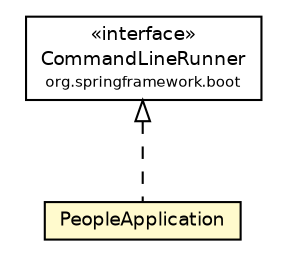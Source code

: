 #!/usr/local/bin/dot
#
# Class diagram 
# Generated by UMLGraph version R5_6 (http://www.umlgraph.org/)
#

digraph G {
	edge [fontname="Helvetica",fontsize=10,labelfontname="Helvetica",labelfontsize=10];
	node [fontname="Helvetica",fontsize=10,shape=plaintext];
	nodesep=0.25;
	ranksep=0.5;
	// net.ljcomputing.people.PeopleApplication
	c142 [label=<<table title="net.ljcomputing.people.PeopleApplication" border="0" cellborder="1" cellspacing="0" cellpadding="2" port="p" bgcolor="lemonChiffon" href="./PeopleApplication.html">
		<tr><td><table border="0" cellspacing="0" cellpadding="1">
<tr><td align="center" balign="center"> PeopleApplication </td></tr>
		</table></td></tr>
		</table>>, URL="./PeopleApplication.html", fontname="Helvetica", fontcolor="black", fontsize=9.0];
	//net.ljcomputing.people.PeopleApplication implements org.springframework.boot.CommandLineRunner
	c155:p -> c142:p [dir=back,arrowtail=empty,style=dashed];
	// org.springframework.boot.CommandLineRunner
	c155 [label=<<table title="org.springframework.boot.CommandLineRunner" border="0" cellborder="1" cellspacing="0" cellpadding="2" port="p">
		<tr><td><table border="0" cellspacing="0" cellpadding="1">
<tr><td align="center" balign="center"> &#171;interface&#187; </td></tr>
<tr><td align="center" balign="center"> CommandLineRunner </td></tr>
<tr><td align="center" balign="center"><font point-size="7.0"> org.springframework.boot </font></td></tr>
		</table></td></tr>
		</table>>, URL="null", fontname="Helvetica", fontcolor="black", fontsize=9.0];
}

